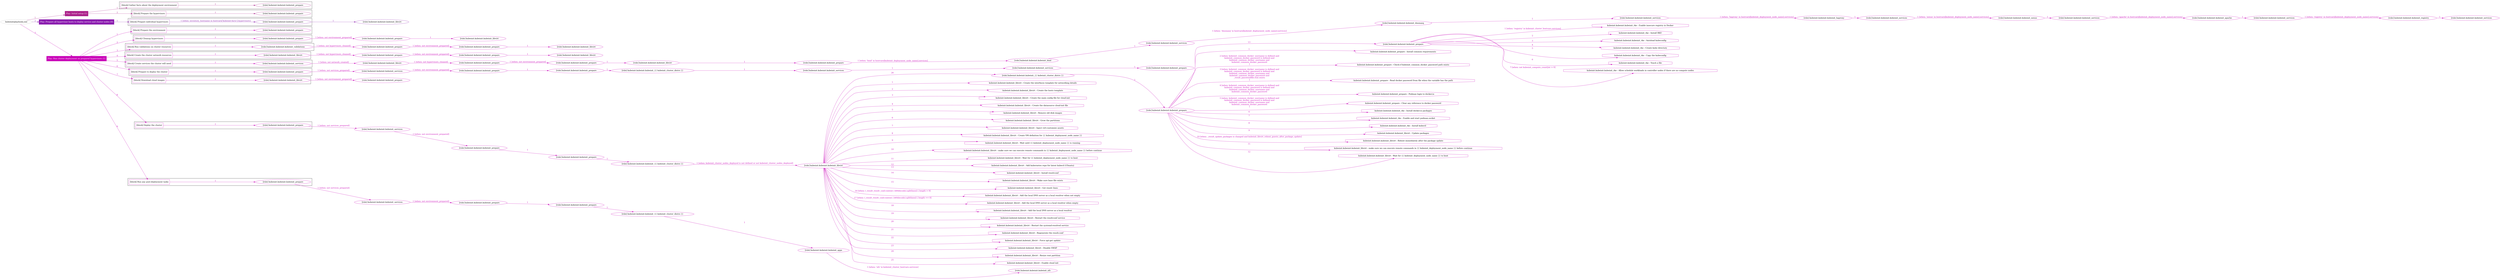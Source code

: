 digraph {
	graph [concentrate=true ordering=in rankdir=LR ratio=fill]
	edge [esep=5 sep=10]
	"kubeinit/playbook.yml" [id=root_node style=dotted]
	play_a156af84 [label="Play: Initial setup (1)" color="#ab218a" fontcolor="#ffffff" id=play_a156af84 shape=box style=filled tooltip=localhost]
	"kubeinit/playbook.yml" -> play_a156af84 [label="1 " color="#ab218a" fontcolor="#ab218a" id=edge_75f26996 labeltooltip="1 " tooltip="1 "]
	subgraph "kubeinit.kubeinit.kubeinit_prepare" {
		role_62b375e3 [label="[role] kubeinit.kubeinit.kubeinit_prepare" color="#ab218a" id=role_62b375e3 tooltip="kubeinit.kubeinit.kubeinit_prepare"]
	}
	subgraph "kubeinit.kubeinit.kubeinit_prepare" {
		role_0d4fbce5 [label="[role] kubeinit.kubeinit.kubeinit_prepare" color="#ab218a" id=role_0d4fbce5 tooltip="kubeinit.kubeinit.kubeinit_prepare"]
	}
	subgraph "Play: Initial setup (1)" {
		play_a156af84 -> block_fe30b29a [label=1 color="#ab218a" fontcolor="#ab218a" id=edge_04b24f84 labeltooltip=1 tooltip=1]
		subgraph cluster_block_fe30b29a {
			block_fe30b29a [label="[block] Gather facts about the deployment environment" color="#ab218a" id=block_fe30b29a labeltooltip="Gather facts about the deployment environment" shape=box tooltip="Gather facts about the deployment environment"]
			block_fe30b29a -> role_62b375e3 [label="1 " color="#ab218a" fontcolor="#ab218a" id=edge_cfc08f40 labeltooltip="1 " tooltip="1 "]
		}
		play_a156af84 -> block_55067ffd [label=2 color="#ab218a" fontcolor="#ab218a" id=edge_890e01b5 labeltooltip=2 tooltip=2]
		subgraph cluster_block_55067ffd {
			block_55067ffd [label="[block] Prepare the hypervisors" color="#ab218a" id=block_55067ffd labeltooltip="Prepare the hypervisors" shape=box tooltip="Prepare the hypervisors"]
			block_55067ffd -> role_0d4fbce5 [label="1 " color="#ab218a" fontcolor="#ab218a" id=edge_57250936 labeltooltip="1 " tooltip="1 "]
		}
	}
	play_b2f4dae3 [label="Play: Prepare all hypervisor hosts to deploy service and cluster nodes (0)" color="#8b1daf" fontcolor="#ffffff" id=play_b2f4dae3 shape=box style=filled tooltip="Play: Prepare all hypervisor hosts to deploy service and cluster nodes (0)"]
	"kubeinit/playbook.yml" -> play_b2f4dae3 [label="2 " color="#8b1daf" fontcolor="#8b1daf" id=edge_ca5af757 labeltooltip="2 " tooltip="2 "]
	subgraph "kubeinit.kubeinit.kubeinit_libvirt" {
		role_43ed232d [label="[role] kubeinit.kubeinit.kubeinit_libvirt" color="#8b1daf" id=role_43ed232d tooltip="kubeinit.kubeinit.kubeinit_libvirt"]
	}
	subgraph "kubeinit.kubeinit.kubeinit_prepare" {
		role_71fb93d5 [label="[role] kubeinit.kubeinit.kubeinit_prepare" color="#8b1daf" id=role_71fb93d5 tooltip="kubeinit.kubeinit.kubeinit_prepare"]
		role_71fb93d5 -> role_43ed232d [label="1 " color="#8b1daf" fontcolor="#8b1daf" id=edge_199cd378 labeltooltip="1 " tooltip="1 "]
	}
	subgraph "Play: Prepare all hypervisor hosts to deploy service and cluster nodes (0)" {
		play_b2f4dae3 -> block_0d539925 [label=1 color="#8b1daf" fontcolor="#8b1daf" id=edge_f8056b94 labeltooltip=1 tooltip=1]
		subgraph cluster_block_0d539925 {
			block_0d539925 [label="[block] Prepare individual hypervisors" color="#8b1daf" id=block_0d539925 labeltooltip="Prepare individual hypervisors" shape=box tooltip="Prepare individual hypervisors"]
			block_0d539925 -> role_71fb93d5 [label="1 [when: inventory_hostname in hostvars['kubeinit-facts'].hypervisors]" color="#8b1daf" fontcolor="#8b1daf" id=edge_eb2d2920 labeltooltip="1 [when: inventory_hostname in hostvars['kubeinit-facts'].hypervisors]" tooltip="1 [when: inventory_hostname in hostvars['kubeinit-facts'].hypervisors]"]
		}
	}
	play_38373fe4 [label="Play: Run cluster deployment on prepared hypervisors (1)" color="#c903b8" fontcolor="#ffffff" id=play_38373fe4 shape=box style=filled tooltip=localhost]
	"kubeinit/playbook.yml" -> play_38373fe4 [label="3 " color="#c903b8" fontcolor="#c903b8" id=edge_93b2efd1 labeltooltip="3 " tooltip="3 "]
	subgraph "kubeinit.kubeinit.kubeinit_prepare" {
		role_033ac0cf [label="[role] kubeinit.kubeinit.kubeinit_prepare" color="#c903b8" id=role_033ac0cf tooltip="kubeinit.kubeinit.kubeinit_prepare"]
	}
	subgraph "kubeinit.kubeinit.kubeinit_libvirt" {
		role_63750090 [label="[role] kubeinit.kubeinit.kubeinit_libvirt" color="#c903b8" id=role_63750090 tooltip="kubeinit.kubeinit.kubeinit_libvirt"]
	}
	subgraph "kubeinit.kubeinit.kubeinit_prepare" {
		role_24f3fa5f [label="[role] kubeinit.kubeinit.kubeinit_prepare" color="#c903b8" id=role_24f3fa5f tooltip="kubeinit.kubeinit.kubeinit_prepare"]
		role_24f3fa5f -> role_63750090 [label="1 " color="#c903b8" fontcolor="#c903b8" id=edge_cfbf4762 labeltooltip="1 " tooltip="1 "]
	}
	subgraph "kubeinit.kubeinit.kubeinit_prepare" {
		role_327c9f9d [label="[role] kubeinit.kubeinit.kubeinit_prepare" color="#c903b8" id=role_327c9f9d tooltip="kubeinit.kubeinit.kubeinit_prepare"]
		role_327c9f9d -> role_24f3fa5f [label="1 [when: not environment_prepared]" color="#c903b8" fontcolor="#c903b8" id=edge_e0f3e257 labeltooltip="1 [when: not environment_prepared]" tooltip="1 [when: not environment_prepared]"]
	}
	subgraph "kubeinit.kubeinit.kubeinit_libvirt" {
		role_ce6cdf00 [label="[role] kubeinit.kubeinit.kubeinit_libvirt" color="#c903b8" id=role_ce6cdf00 tooltip="kubeinit.kubeinit.kubeinit_libvirt"]
	}
	subgraph "kubeinit.kubeinit.kubeinit_prepare" {
		role_cd5dd62a [label="[role] kubeinit.kubeinit.kubeinit_prepare" color="#c903b8" id=role_cd5dd62a tooltip="kubeinit.kubeinit.kubeinit_prepare"]
		role_cd5dd62a -> role_ce6cdf00 [label="1 " color="#c903b8" fontcolor="#c903b8" id=edge_9899a55d labeltooltip="1 " tooltip="1 "]
	}
	subgraph "kubeinit.kubeinit.kubeinit_prepare" {
		role_612970e3 [label="[role] kubeinit.kubeinit.kubeinit_prepare" color="#c903b8" id=role_612970e3 tooltip="kubeinit.kubeinit.kubeinit_prepare"]
		role_612970e3 -> role_cd5dd62a [label="1 [when: not environment_prepared]" color="#c903b8" fontcolor="#c903b8" id=edge_9bb1783c labeltooltip="1 [when: not environment_prepared]" tooltip="1 [when: not environment_prepared]"]
	}
	subgraph "kubeinit.kubeinit.kubeinit_validations" {
		role_1e9219eb [label="[role] kubeinit.kubeinit.kubeinit_validations" color="#c903b8" id=role_1e9219eb tooltip="kubeinit.kubeinit.kubeinit_validations"]
		role_1e9219eb -> role_612970e3 [label="1 [when: not hypervisors_cleaned]" color="#c903b8" fontcolor="#c903b8" id=edge_bd327bdf labeltooltip="1 [when: not hypervisors_cleaned]" tooltip="1 [when: not hypervisors_cleaned]"]
	}
	subgraph "kubeinit.kubeinit.kubeinit_libvirt" {
		role_6da8096c [label="[role] kubeinit.kubeinit.kubeinit_libvirt" color="#c903b8" id=role_6da8096c tooltip="kubeinit.kubeinit.kubeinit_libvirt"]
	}
	subgraph "kubeinit.kubeinit.kubeinit_prepare" {
		role_c060b5ae [label="[role] kubeinit.kubeinit.kubeinit_prepare" color="#c903b8" id=role_c060b5ae tooltip="kubeinit.kubeinit.kubeinit_prepare"]
		role_c060b5ae -> role_6da8096c [label="1 " color="#c903b8" fontcolor="#c903b8" id=edge_921a7711 labeltooltip="1 " tooltip="1 "]
	}
	subgraph "kubeinit.kubeinit.kubeinit_prepare" {
		role_791891c9 [label="[role] kubeinit.kubeinit.kubeinit_prepare" color="#c903b8" id=role_791891c9 tooltip="kubeinit.kubeinit.kubeinit_prepare"]
		role_791891c9 -> role_c060b5ae [label="1 [when: not environment_prepared]" color="#c903b8" fontcolor="#c903b8" id=edge_6a0ce0dd labeltooltip="1 [when: not environment_prepared]" tooltip="1 [when: not environment_prepared]"]
	}
	subgraph "kubeinit.kubeinit.kubeinit_libvirt" {
		role_608d69b9 [label="[role] kubeinit.kubeinit.kubeinit_libvirt" color="#c903b8" id=role_608d69b9 tooltip="kubeinit.kubeinit.kubeinit_libvirt"]
		role_608d69b9 -> role_791891c9 [label="1 [when: not hypervisors_cleaned]" color="#c903b8" fontcolor="#c903b8" id=edge_25d5352d labeltooltip="1 [when: not hypervisors_cleaned]" tooltip="1 [when: not hypervisors_cleaned]"]
	}
	subgraph "kubeinit.kubeinit.kubeinit_services" {
		role_19950307 [label="[role] kubeinit.kubeinit.kubeinit_services" color="#c903b8" id=role_19950307 tooltip="kubeinit.kubeinit.kubeinit_services"]
	}
	subgraph "kubeinit.kubeinit.kubeinit_registry" {
		role_ef165091 [label="[role] kubeinit.kubeinit.kubeinit_registry" color="#c903b8" id=role_ef165091 tooltip="kubeinit.kubeinit.kubeinit_registry"]
		role_ef165091 -> role_19950307 [label="1 " color="#c903b8" fontcolor="#c903b8" id=edge_0bddd59d labeltooltip="1 " tooltip="1 "]
	}
	subgraph "kubeinit.kubeinit.kubeinit_services" {
		role_431045ec [label="[role] kubeinit.kubeinit.kubeinit_services" color="#c903b8" id=role_431045ec tooltip="kubeinit.kubeinit.kubeinit_services"]
		role_431045ec -> role_ef165091 [label="1 [when: 'registry' in hostvars[kubeinit_deployment_node_name].services]" color="#c903b8" fontcolor="#c903b8" id=edge_1417612d labeltooltip="1 [when: 'registry' in hostvars[kubeinit_deployment_node_name].services]" tooltip="1 [when: 'registry' in hostvars[kubeinit_deployment_node_name].services]"]
	}
	subgraph "kubeinit.kubeinit.kubeinit_apache" {
		role_d5f37c4b [label="[role] kubeinit.kubeinit.kubeinit_apache" color="#c903b8" id=role_d5f37c4b tooltip="kubeinit.kubeinit.kubeinit_apache"]
		role_d5f37c4b -> role_431045ec [label="1 " color="#c903b8" fontcolor="#c903b8" id=edge_aa369b3e labeltooltip="1 " tooltip="1 "]
	}
	subgraph "kubeinit.kubeinit.kubeinit_services" {
		role_e8d8eca3 [label="[role] kubeinit.kubeinit.kubeinit_services" color="#c903b8" id=role_e8d8eca3 tooltip="kubeinit.kubeinit.kubeinit_services"]
		role_e8d8eca3 -> role_d5f37c4b [label="1 [when: 'apache' in hostvars[kubeinit_deployment_node_name].services]" color="#c903b8" fontcolor="#c903b8" id=edge_3b607f74 labeltooltip="1 [when: 'apache' in hostvars[kubeinit_deployment_node_name].services]" tooltip="1 [when: 'apache' in hostvars[kubeinit_deployment_node_name].services]"]
	}
	subgraph "kubeinit.kubeinit.kubeinit_nexus" {
		role_2ec2842d [label="[role] kubeinit.kubeinit.kubeinit_nexus" color="#c903b8" id=role_2ec2842d tooltip="kubeinit.kubeinit.kubeinit_nexus"]
		role_2ec2842d -> role_e8d8eca3 [label="1 " color="#c903b8" fontcolor="#c903b8" id=edge_9071eb8d labeltooltip="1 " tooltip="1 "]
	}
	subgraph "kubeinit.kubeinit.kubeinit_services" {
		role_567de6aa [label="[role] kubeinit.kubeinit.kubeinit_services" color="#c903b8" id=role_567de6aa tooltip="kubeinit.kubeinit.kubeinit_services"]
		role_567de6aa -> role_2ec2842d [label="1 [when: 'nexus' in hostvars[kubeinit_deployment_node_name].services]" color="#c903b8" fontcolor="#c903b8" id=edge_dc04faa7 labeltooltip="1 [when: 'nexus' in hostvars[kubeinit_deployment_node_name].services]" tooltip="1 [when: 'nexus' in hostvars[kubeinit_deployment_node_name].services]"]
	}
	subgraph "kubeinit.kubeinit.kubeinit_haproxy" {
		role_8af0a6b0 [label="[role] kubeinit.kubeinit.kubeinit_haproxy" color="#c903b8" id=role_8af0a6b0 tooltip="kubeinit.kubeinit.kubeinit_haproxy"]
		role_8af0a6b0 -> role_567de6aa [label="1 " color="#c903b8" fontcolor="#c903b8" id=edge_1da2f82c labeltooltip="1 " tooltip="1 "]
	}
	subgraph "kubeinit.kubeinit.kubeinit_services" {
		role_908dbf4a [label="[role] kubeinit.kubeinit.kubeinit_services" color="#c903b8" id=role_908dbf4a tooltip="kubeinit.kubeinit.kubeinit_services"]
		role_908dbf4a -> role_8af0a6b0 [label="1 [when: 'haproxy' in hostvars[kubeinit_deployment_node_name].services]" color="#c903b8" fontcolor="#c903b8" id=edge_022450e3 labeltooltip="1 [when: 'haproxy' in hostvars[kubeinit_deployment_node_name].services]" tooltip="1 [when: 'haproxy' in hostvars[kubeinit_deployment_node_name].services]"]
	}
	subgraph "kubeinit.kubeinit.kubeinit_dnsmasq" {
		role_4f4bb9ec [label="[role] kubeinit.kubeinit.kubeinit_dnsmasq" color="#c903b8" id=role_4f4bb9ec tooltip="kubeinit.kubeinit.kubeinit_dnsmasq"]
		role_4f4bb9ec -> role_908dbf4a [label="1 " color="#c903b8" fontcolor="#c903b8" id=edge_4dc27689 labeltooltip="1 " tooltip="1 "]
	}
	subgraph "kubeinit.kubeinit.kubeinit_services" {
		role_8ce0a6ef [label="[role] kubeinit.kubeinit.kubeinit_services" color="#c903b8" id=role_8ce0a6ef tooltip="kubeinit.kubeinit.kubeinit_services"]
		role_8ce0a6ef -> role_4f4bb9ec [label="1 [when: 'dnsmasq' in hostvars[kubeinit_deployment_node_name].services]" color="#c903b8" fontcolor="#c903b8" id=edge_88e19027 labeltooltip="1 [when: 'dnsmasq' in hostvars[kubeinit_deployment_node_name].services]" tooltip="1 [when: 'dnsmasq' in hostvars[kubeinit_deployment_node_name].services]"]
	}
	subgraph "kubeinit.kubeinit.kubeinit_bind" {
		role_4550c42f [label="[role] kubeinit.kubeinit.kubeinit_bind" color="#c903b8" id=role_4550c42f tooltip="kubeinit.kubeinit.kubeinit_bind"]
		role_4550c42f -> role_8ce0a6ef [label="1 " color="#c903b8" fontcolor="#c903b8" id=edge_90e3a629 labeltooltip="1 " tooltip="1 "]
	}
	subgraph "kubeinit.kubeinit.kubeinit_prepare" {
		role_7e7b37c9 [label="[role] kubeinit.kubeinit.kubeinit_prepare" color="#c903b8" id=role_7e7b37c9 tooltip="kubeinit.kubeinit.kubeinit_prepare"]
		role_7e7b37c9 -> role_4550c42f [label="1 [when: 'bind' in hostvars[kubeinit_deployment_node_name].services]" color="#c903b8" fontcolor="#c903b8" id=edge_c707324f labeltooltip="1 [when: 'bind' in hostvars[kubeinit_deployment_node_name].services]" tooltip="1 [when: 'bind' in hostvars[kubeinit_deployment_node_name].services]"]
	}
	subgraph "kubeinit.kubeinit.kubeinit_libvirt" {
		role_619b8ff6 [label="[role] kubeinit.kubeinit.kubeinit_libvirt" color="#c903b8" id=role_619b8ff6 tooltip="kubeinit.kubeinit.kubeinit_libvirt"]
		role_619b8ff6 -> role_7e7b37c9 [label="1 " color="#c903b8" fontcolor="#c903b8" id=edge_8bc4fb17 labeltooltip="1 " tooltip="1 "]
	}
	subgraph "kubeinit.kubeinit.kubeinit_prepare" {
		role_16a507f5 [label="[role] kubeinit.kubeinit.kubeinit_prepare" color="#c903b8" id=role_16a507f5 tooltip="kubeinit.kubeinit.kubeinit_prepare"]
		role_16a507f5 -> role_619b8ff6 [label="1 " color="#c903b8" fontcolor="#c903b8" id=edge_11b665c1 labeltooltip="1 " tooltip="1 "]
	}
	subgraph "kubeinit.kubeinit.kubeinit_prepare" {
		role_03079139 [label="[role] kubeinit.kubeinit.kubeinit_prepare" color="#c903b8" id=role_03079139 tooltip="kubeinit.kubeinit.kubeinit_prepare"]
		role_03079139 -> role_16a507f5 [label="1 [when: not environment_prepared]" color="#c903b8" fontcolor="#c903b8" id=edge_1fc52002 labeltooltip="1 [when: not environment_prepared]" tooltip="1 [when: not environment_prepared]"]
	}
	subgraph "kubeinit.kubeinit.kubeinit_libvirt" {
		role_971aa9ce [label="[role] kubeinit.kubeinit.kubeinit_libvirt" color="#c903b8" id=role_971aa9ce tooltip="kubeinit.kubeinit.kubeinit_libvirt"]
		role_971aa9ce -> role_03079139 [label="1 [when: not hypervisors_cleaned]" color="#c903b8" fontcolor="#c903b8" id=edge_3910882e labeltooltip="1 [when: not hypervisors_cleaned]" tooltip="1 [when: not hypervisors_cleaned]"]
	}
	subgraph "kubeinit.kubeinit.kubeinit_services" {
		role_81878744 [label="[role] kubeinit.kubeinit.kubeinit_services" color="#c903b8" id=role_81878744 tooltip="kubeinit.kubeinit.kubeinit_services"]
		role_81878744 -> role_971aa9ce [label="1 [when: not network_created]" color="#c903b8" fontcolor="#c903b8" id=edge_0d85e45d labeltooltip="1 [when: not network_created]" tooltip="1 [when: not network_created]"]
	}
	subgraph "kubeinit.kubeinit.kubeinit_prepare" {
		role_12a27279 [label="[role] kubeinit.kubeinit.kubeinit_prepare" color="#c903b8" id=role_12a27279 tooltip="kubeinit.kubeinit.kubeinit_prepare"]
	}
	subgraph "kubeinit.kubeinit.kubeinit_services" {
		role_7c989038 [label="[role] kubeinit.kubeinit.kubeinit_services" color="#c903b8" id=role_7c989038 tooltip="kubeinit.kubeinit.kubeinit_services"]
		role_7c989038 -> role_12a27279 [label="1 " color="#c903b8" fontcolor="#c903b8" id=edge_714cc540 labeltooltip="1 " tooltip="1 "]
	}
	subgraph "kubeinit.kubeinit.kubeinit_services" {
		role_6ce54415 [label="[role] kubeinit.kubeinit.kubeinit_services" color="#c903b8" id=role_6ce54415 tooltip="kubeinit.kubeinit.kubeinit_services"]
		role_6ce54415 -> role_7c989038 [label="1 " color="#c903b8" fontcolor="#c903b8" id=edge_121fa4e2 labeltooltip="1 " tooltip="1 "]
	}
	subgraph "kubeinit.kubeinit.kubeinit_{{ kubeinit_cluster_distro }}" {
		role_af82c075 [label="[role] kubeinit.kubeinit.kubeinit_{{ kubeinit_cluster_distro }}" color="#c903b8" id=role_af82c075 tooltip="kubeinit.kubeinit.kubeinit_{{ kubeinit_cluster_distro }}"]
		role_af82c075 -> role_6ce54415 [label="1 " color="#c903b8" fontcolor="#c903b8" id=edge_1f6df4c4 labeltooltip="1 " tooltip="1 "]
	}
	subgraph "kubeinit.kubeinit.kubeinit_prepare" {
		role_a34fff3a [label="[role] kubeinit.kubeinit.kubeinit_prepare" color="#c903b8" id=role_a34fff3a tooltip="kubeinit.kubeinit.kubeinit_prepare"]
		role_a34fff3a -> role_af82c075 [label="1 " color="#c903b8" fontcolor="#c903b8" id=edge_dbc0ca6f labeltooltip="1 " tooltip="1 "]
	}
	subgraph "kubeinit.kubeinit.kubeinit_prepare" {
		role_e2551df4 [label="[role] kubeinit.kubeinit.kubeinit_prepare" color="#c903b8" id=role_e2551df4 tooltip="kubeinit.kubeinit.kubeinit_prepare"]
		role_e2551df4 -> role_a34fff3a [label="1 " color="#c903b8" fontcolor="#c903b8" id=edge_87b00a97 labeltooltip="1 " tooltip="1 "]
	}
	subgraph "kubeinit.kubeinit.kubeinit_services" {
		role_62f26ff5 [label="[role] kubeinit.kubeinit.kubeinit_services" color="#c903b8" id=role_62f26ff5 tooltip="kubeinit.kubeinit.kubeinit_services"]
		role_62f26ff5 -> role_e2551df4 [label="1 [when: not environment_prepared]" color="#c903b8" fontcolor="#c903b8" id=edge_3602291b labeltooltip="1 [when: not environment_prepared]" tooltip="1 [when: not environment_prepared]"]
	}
	subgraph "kubeinit.kubeinit.kubeinit_prepare" {
		role_923e3594 [label="[role] kubeinit.kubeinit.kubeinit_prepare" color="#c903b8" id=role_923e3594 tooltip="kubeinit.kubeinit.kubeinit_prepare"]
		role_923e3594 -> role_62f26ff5 [label="1 [when: not services_prepared]" color="#c903b8" fontcolor="#c903b8" id=edge_9cf8da3f labeltooltip="1 [when: not services_prepared]" tooltip="1 [when: not services_prepared]"]
	}
	subgraph "kubeinit.kubeinit.kubeinit_prepare" {
		role_2884b749 [label="[role] kubeinit.kubeinit.kubeinit_prepare" color="#c903b8" id=role_2884b749 tooltip="kubeinit.kubeinit.kubeinit_prepare"]
	}
	subgraph "kubeinit.kubeinit.kubeinit_libvirt" {
		role_0b7015a7 [label="[role] kubeinit.kubeinit.kubeinit_libvirt" color="#c903b8" id=role_0b7015a7 tooltip="kubeinit.kubeinit.kubeinit_libvirt"]
		role_0b7015a7 -> role_2884b749 [label="1 [when: not environment_prepared]" color="#c903b8" fontcolor="#c903b8" id=edge_572088d3 labeltooltip="1 [when: not environment_prepared]" tooltip="1 [when: not environment_prepared]"]
	}
	subgraph "kubeinit.kubeinit.kubeinit_prepare" {
		role_d7b4cff1 [label="[role] kubeinit.kubeinit.kubeinit_prepare" color="#c903b8" id=role_d7b4cff1 tooltip="kubeinit.kubeinit.kubeinit_prepare"]
		task_5984c117 [label="kubeinit.kubeinit.kubeinit_rke : Enable insecure registry in Docker" color="#c903b8" id=task_5984c117 shape=octagon tooltip="kubeinit.kubeinit.kubeinit_rke : Enable insecure registry in Docker"]
		role_d7b4cff1 -> task_5984c117 [label="1 [when: 'registry' in kubeinit_cluster_hostvars.services]" color="#c903b8" fontcolor="#c903b8" id=edge_d35f830b labeltooltip="1 [when: 'registry' in kubeinit_cluster_hostvars.services]" tooltip="1 [when: 'registry' in kubeinit_cluster_hostvars.services]"]
		task_b9d34b70 [label="kubeinit.kubeinit.kubeinit_rke : Install RKE" color="#c903b8" id=task_b9d34b70 shape=octagon tooltip="kubeinit.kubeinit.kubeinit_rke : Install RKE"]
		role_d7b4cff1 -> task_b9d34b70 [label="2 " color="#c903b8" fontcolor="#c903b8" id=edge_a65d87c4 labeltooltip="2 " tooltip="2 "]
		task_ce013973 [label="kubeinit.kubeinit.kubeinit_rke : Autoload kubeconfig" color="#c903b8" id=task_ce013973 shape=octagon tooltip="kubeinit.kubeinit.kubeinit_rke : Autoload kubeconfig"]
		role_d7b4cff1 -> task_ce013973 [label="3 " color="#c903b8" fontcolor="#c903b8" id=edge_c7947f5f labeltooltip="3 " tooltip="3 "]
		task_c5d30e16 [label="kubeinit.kubeinit.kubeinit_rke : Create kube directory" color="#c903b8" id=task_c5d30e16 shape=octagon tooltip="kubeinit.kubeinit.kubeinit_rke : Create kube directory"]
		role_d7b4cff1 -> task_c5d30e16 [label="4 " color="#c903b8" fontcolor="#c903b8" id=edge_23816e32 labeltooltip="4 " tooltip="4 "]
		task_5f98a0ff [label="kubeinit.kubeinit.kubeinit_rke : Copy the kubeconfig" color="#c903b8" id=task_5f98a0ff shape=octagon tooltip="kubeinit.kubeinit.kubeinit_rke : Copy the kubeconfig"]
		role_d7b4cff1 -> task_5f98a0ff [label="5 " color="#c903b8" fontcolor="#c903b8" id=edge_5764396a labeltooltip="5 " tooltip="5 "]
		task_73b27141 [label="kubeinit.kubeinit.kubeinit_rke : Touch a file" color="#c903b8" id=task_73b27141 shape=octagon tooltip="kubeinit.kubeinit.kubeinit_rke : Touch a file"]
		role_d7b4cff1 -> task_73b27141 [label="6 " color="#c903b8" fontcolor="#c903b8" id=edge_733f5aa8 labeltooltip="6 " tooltip="6 "]
		task_9accd92b [label="kubeinit.kubeinit.kubeinit_rke : Allow schedule workloads in controller nodes if there are no compute nodes" color="#c903b8" id=task_9accd92b shape=octagon tooltip="kubeinit.kubeinit.kubeinit_rke : Allow schedule workloads in controller nodes if there are no compute nodes"]
		role_d7b4cff1 -> task_9accd92b [label="7 [when: not kubeinit_compute_count|int > 0]" color="#c903b8" fontcolor="#c903b8" id=edge_efd4feaf labeltooltip="7 [when: not kubeinit_compute_count|int > 0]" tooltip="7 [when: not kubeinit_compute_count|int > 0]"]
	}
	subgraph "kubeinit.kubeinit.kubeinit_prepare" {
		role_2c0344e6 [label="[role] kubeinit.kubeinit.kubeinit_prepare" color="#c903b8" id=role_2c0344e6 tooltip="kubeinit.kubeinit.kubeinit_prepare"]
		task_f8a85df8 [label="kubeinit.kubeinit.kubeinit_prepare : Install common requirements" color="#c903b8" id=task_f8a85df8 shape=octagon tooltip="kubeinit.kubeinit.kubeinit_prepare : Install common requirements"]
		role_2c0344e6 -> task_f8a85df8 [label="1 " color="#c903b8" fontcolor="#c903b8" id=edge_2ba27845 labeltooltip="1 " tooltip="1 "]
		task_0db66335 [label="kubeinit.kubeinit.kubeinit_prepare : Check if kubeinit_common_docker_password path exists" color="#c903b8" id=task_0db66335 shape=octagon tooltip="kubeinit.kubeinit.kubeinit_prepare : Check if kubeinit_common_docker_password path exists"]
		role_2c0344e6 -> task_0db66335 [label="2 [when: kubeinit_common_docker_username is defined and
kubeinit_common_docker_password is defined and
kubeinit_common_docker_username and
kubeinit_common_docker_password
]" color="#c903b8" fontcolor="#c903b8" id=edge_1f47b6ac labeltooltip="2 [when: kubeinit_common_docker_username is defined and
kubeinit_common_docker_password is defined and
kubeinit_common_docker_username and
kubeinit_common_docker_password
]" tooltip="2 [when: kubeinit_common_docker_username is defined and
kubeinit_common_docker_password is defined and
kubeinit_common_docker_username and
kubeinit_common_docker_password
]"]
		task_305bbb14 [label="kubeinit.kubeinit.kubeinit_prepare : Read docker password from file when the variable has the path" color="#c903b8" id=task_305bbb14 shape=octagon tooltip="kubeinit.kubeinit.kubeinit_prepare : Read docker password from file when the variable has the path"]
		role_2c0344e6 -> task_305bbb14 [label="3 [when: kubeinit_common_docker_username is defined and
kubeinit_common_docker_password is defined and
kubeinit_common_docker_username and
kubeinit_common_docker_password and
_result_passwordfile.stat.exists
]" color="#c903b8" fontcolor="#c903b8" id=edge_7e0a8ee1 labeltooltip="3 [when: kubeinit_common_docker_username is defined and
kubeinit_common_docker_password is defined and
kubeinit_common_docker_username and
kubeinit_common_docker_password and
_result_passwordfile.stat.exists
]" tooltip="3 [when: kubeinit_common_docker_username is defined and
kubeinit_common_docker_password is defined and
kubeinit_common_docker_username and
kubeinit_common_docker_password and
_result_passwordfile.stat.exists
]"]
		task_58f166ab [label="kubeinit.kubeinit.kubeinit_prepare : Podman login to docker.io" color="#c903b8" id=task_58f166ab shape=octagon tooltip="kubeinit.kubeinit.kubeinit_prepare : Podman login to docker.io"]
		role_2c0344e6 -> task_58f166ab [label="4 [when: kubeinit_common_docker_username is defined and
kubeinit_common_docker_password is defined and
kubeinit_common_docker_username and
kubeinit_common_docker_password
]" color="#c903b8" fontcolor="#c903b8" id=edge_dea5fd50 labeltooltip="4 [when: kubeinit_common_docker_username is defined and
kubeinit_common_docker_password is defined and
kubeinit_common_docker_username and
kubeinit_common_docker_password
]" tooltip="4 [when: kubeinit_common_docker_username is defined and
kubeinit_common_docker_password is defined and
kubeinit_common_docker_username and
kubeinit_common_docker_password
]"]
		task_f716dfb3 [label="kubeinit.kubeinit.kubeinit_prepare : Clear any reference to docker password" color="#c903b8" id=task_f716dfb3 shape=octagon tooltip="kubeinit.kubeinit.kubeinit_prepare : Clear any reference to docker password"]
		role_2c0344e6 -> task_f716dfb3 [label="5 [when: kubeinit_common_docker_username is defined and
kubeinit_common_docker_password is defined and
kubeinit_common_docker_username and
kubeinit_common_docker_password
]" color="#c903b8" fontcolor="#c903b8" id=edge_7b26d745 labeltooltip="5 [when: kubeinit_common_docker_username is defined and
kubeinit_common_docker_password is defined and
kubeinit_common_docker_username and
kubeinit_common_docker_password
]" tooltip="5 [when: kubeinit_common_docker_username is defined and
kubeinit_common_docker_password is defined and
kubeinit_common_docker_username and
kubeinit_common_docker_password
]"]
		task_1d4b9d3b [label="kubeinit.kubeinit.kubeinit_rke : Install docker.io packages" color="#c903b8" id=task_1d4b9d3b shape=octagon tooltip="kubeinit.kubeinit.kubeinit_rke : Install docker.io packages"]
		role_2c0344e6 -> task_1d4b9d3b [label="6 " color="#c903b8" fontcolor="#c903b8" id=edge_ae72a258 labeltooltip="6 " tooltip="6 "]
		task_99443ac3 [label="kubeinit.kubeinit.kubeinit_rke : Enable and start podman.socket" color="#c903b8" id=task_99443ac3 shape=octagon tooltip="kubeinit.kubeinit.kubeinit_rke : Enable and start podman.socket"]
		role_2c0344e6 -> task_99443ac3 [label="7 " color="#c903b8" fontcolor="#c903b8" id=edge_d79a92b0 labeltooltip="7 " tooltip="7 "]
		task_be6f5dda [label="kubeinit.kubeinit.kubeinit_rke : Install kubectl" color="#c903b8" id=task_be6f5dda shape=octagon tooltip="kubeinit.kubeinit.kubeinit_rke : Install kubectl"]
		role_2c0344e6 -> task_be6f5dda [label="8 " color="#c903b8" fontcolor="#c903b8" id=edge_7b62921f labeltooltip="8 " tooltip="8 "]
		task_0a710736 [label="kubeinit.kubeinit.kubeinit_libvirt : Update packages" color="#c903b8" id=task_0a710736 shape=octagon tooltip="kubeinit.kubeinit.kubeinit_libvirt : Update packages"]
		role_2c0344e6 -> task_0a710736 [label="9 " color="#c903b8" fontcolor="#c903b8" id=edge_425a3f5f labeltooltip="9 " tooltip="9 "]
		task_471d48be [label="kubeinit.kubeinit.kubeinit_libvirt : Reboot immediately after the package update" color="#c903b8" id=task_471d48be shape=octagon tooltip="kubeinit.kubeinit.kubeinit_libvirt : Reboot immediately after the package update"]
		role_2c0344e6 -> task_471d48be [label="10 [when: _result_update_packages is changed and kubeinit_libvirt_reboot_guests_after_package_update]" color="#c903b8" fontcolor="#c903b8" id=edge_91405ae6 labeltooltip="10 [when: _result_update_packages is changed and kubeinit_libvirt_reboot_guests_after_package_update]" tooltip="10 [when: _result_update_packages is changed and kubeinit_libvirt_reboot_guests_after_package_update]"]
		task_17d47288 [label="kubeinit.kubeinit.kubeinit_libvirt : make sure we can execute remote commands in {{ kubeinit_deployment_node_name }} before continue" color="#c903b8" id=task_17d47288 shape=octagon tooltip="kubeinit.kubeinit.kubeinit_libvirt : make sure we can execute remote commands in {{ kubeinit_deployment_node_name }} before continue"]
		role_2c0344e6 -> task_17d47288 [label="11 " color="#c903b8" fontcolor="#c903b8" id=edge_1b30e821 labeltooltip="11 " tooltip="11 "]
		task_1a1497e1 [label="kubeinit.kubeinit.kubeinit_libvirt : Wait for {{ kubeinit_deployment_node_name }} to boot" color="#c903b8" id=task_1a1497e1 shape=octagon tooltip="kubeinit.kubeinit.kubeinit_libvirt : Wait for {{ kubeinit_deployment_node_name }} to boot"]
		role_2c0344e6 -> task_1a1497e1 [label="12 " color="#c903b8" fontcolor="#c903b8" id=edge_7fdc06eb labeltooltip="12 " tooltip="12 "]
		role_2c0344e6 -> role_d7b4cff1 [label="13 " color="#c903b8" fontcolor="#c903b8" id=edge_fbf34ba2 labeltooltip="13 " tooltip="13 "]
	}
	subgraph "kubeinit.kubeinit.kubeinit_{{ kubeinit_cluster_distro }}" {
		role_eea689a9 [label="[role] kubeinit.kubeinit.kubeinit_{{ kubeinit_cluster_distro }}" color="#c903b8" id=role_eea689a9 tooltip="kubeinit.kubeinit.kubeinit_{{ kubeinit_cluster_distro }}"]
		role_eea689a9 -> role_2c0344e6 [label="1 " color="#c903b8" fontcolor="#c903b8" id=edge_fb469501 labeltooltip="1 " tooltip="1 "]
	}
	subgraph "kubeinit.kubeinit.kubeinit_libvirt" {
		role_922a7e37 [label="[role] kubeinit.kubeinit.kubeinit_libvirt" color="#c903b8" id=role_922a7e37 tooltip="kubeinit.kubeinit.kubeinit_libvirt"]
		task_6c845131 [label="kubeinit.kubeinit.kubeinit_libvirt : Create the interfaces template for networking details" color="#c903b8" id=task_6c845131 shape=octagon tooltip="kubeinit.kubeinit.kubeinit_libvirt : Create the interfaces template for networking details"]
		role_922a7e37 -> task_6c845131 [label="1 " color="#c903b8" fontcolor="#c903b8" id=edge_da3b903b labeltooltip="1 " tooltip="1 "]
		task_295aa7d2 [label="kubeinit.kubeinit.kubeinit_libvirt : Create the hosts template" color="#c903b8" id=task_295aa7d2 shape=octagon tooltip="kubeinit.kubeinit.kubeinit_libvirt : Create the hosts template"]
		role_922a7e37 -> task_295aa7d2 [label="2 " color="#c903b8" fontcolor="#c903b8" id=edge_5115975f labeltooltip="2 " tooltip="2 "]
		task_17639053 [label="kubeinit.kubeinit.kubeinit_libvirt : Create the main config file for cloud-init" color="#c903b8" id=task_17639053 shape=octagon tooltip="kubeinit.kubeinit.kubeinit_libvirt : Create the main config file for cloud-init"]
		role_922a7e37 -> task_17639053 [label="3 " color="#c903b8" fontcolor="#c903b8" id=edge_569cb1b9 labeltooltip="3 " tooltip="3 "]
		task_e7c68362 [label="kubeinit.kubeinit.kubeinit_libvirt : Create the datasource cloud-init file" color="#c903b8" id=task_e7c68362 shape=octagon tooltip="kubeinit.kubeinit.kubeinit_libvirt : Create the datasource cloud-init file"]
		role_922a7e37 -> task_e7c68362 [label="4 " color="#c903b8" fontcolor="#c903b8" id=edge_05186028 labeltooltip="4 " tooltip="4 "]
		task_4d1053bd [label="kubeinit.kubeinit.kubeinit_libvirt : Remove old disk images" color="#c903b8" id=task_4d1053bd shape=octagon tooltip="kubeinit.kubeinit.kubeinit_libvirt : Remove old disk images"]
		role_922a7e37 -> task_4d1053bd [label="5 " color="#c903b8" fontcolor="#c903b8" id=edge_8fdb5071 labeltooltip="5 " tooltip="5 "]
		task_758c0241 [label="kubeinit.kubeinit.kubeinit_libvirt : Grow the partitions" color="#c903b8" id=task_758c0241 shape=octagon tooltip="kubeinit.kubeinit.kubeinit_libvirt : Grow the partitions"]
		role_922a7e37 -> task_758c0241 [label="6 " color="#c903b8" fontcolor="#c903b8" id=edge_68ff33a3 labeltooltip="6 " tooltip="6 "]
		task_26bf5706 [label="kubeinit.kubeinit.kubeinit_libvirt : Inject virt-customize assets" color="#c903b8" id=task_26bf5706 shape=octagon tooltip="kubeinit.kubeinit.kubeinit_libvirt : Inject virt-customize assets"]
		role_922a7e37 -> task_26bf5706 [label="7 " color="#c903b8" fontcolor="#c903b8" id=edge_07198374 labeltooltip="7 " tooltip="7 "]
		task_2b0be019 [label="kubeinit.kubeinit.kubeinit_libvirt : Create VM definition for {{ kubeinit_deployment_node_name }}" color="#c903b8" id=task_2b0be019 shape=octagon tooltip="kubeinit.kubeinit.kubeinit_libvirt : Create VM definition for {{ kubeinit_deployment_node_name }}"]
		role_922a7e37 -> task_2b0be019 [label="8 " color="#c903b8" fontcolor="#c903b8" id=edge_05dbc938 labeltooltip="8 " tooltip="8 "]
		task_280d884e [label="kubeinit.kubeinit.kubeinit_libvirt : Wait until {{ kubeinit_deployment_node_name }} is running" color="#c903b8" id=task_280d884e shape=octagon tooltip="kubeinit.kubeinit.kubeinit_libvirt : Wait until {{ kubeinit_deployment_node_name }} is running"]
		role_922a7e37 -> task_280d884e [label="9 " color="#c903b8" fontcolor="#c903b8" id=edge_c1f9ac41 labeltooltip="9 " tooltip="9 "]
		task_399af0f7 [label="kubeinit.kubeinit.kubeinit_libvirt : make sure we can execute remote commands in {{ kubeinit_deployment_node_name }} before continue" color="#c903b8" id=task_399af0f7 shape=octagon tooltip="kubeinit.kubeinit.kubeinit_libvirt : make sure we can execute remote commands in {{ kubeinit_deployment_node_name }} before continue"]
		role_922a7e37 -> task_399af0f7 [label="10 " color="#c903b8" fontcolor="#c903b8" id=edge_bb7a2e7a labeltooltip="10 " tooltip="10 "]
		task_8041bbac [label="kubeinit.kubeinit.kubeinit_libvirt : Wait for {{ kubeinit_deployment_node_name }} to boot" color="#c903b8" id=task_8041bbac shape=octagon tooltip="kubeinit.kubeinit.kubeinit_libvirt : Wait for {{ kubeinit_deployment_node_name }} to boot"]
		role_922a7e37 -> task_8041bbac [label="11 " color="#c903b8" fontcolor="#c903b8" id=edge_9f6a6ab4 labeltooltip="11 " tooltip="11 "]
		task_4079a1fc [label="kubeinit.kubeinit.kubeinit_libvirt : Add kubernetes repo for latest kubectl (Ubuntu)" color="#c903b8" id=task_4079a1fc shape=octagon tooltip="kubeinit.kubeinit.kubeinit_libvirt : Add kubernetes repo for latest kubectl (Ubuntu)"]
		role_922a7e37 -> task_4079a1fc [label="12 " color="#c903b8" fontcolor="#c903b8" id=edge_093c2c2c labeltooltip="12 " tooltip="12 "]
		task_a0a74910 [label="kubeinit.kubeinit.kubeinit_libvirt : Install resolvconf" color="#c903b8" id=task_a0a74910 shape=octagon tooltip="kubeinit.kubeinit.kubeinit_libvirt : Install resolvconf"]
		role_922a7e37 -> task_a0a74910 [label="13 " color="#c903b8" fontcolor="#c903b8" id=edge_479fa6fa labeltooltip="13 " tooltip="13 "]
		task_f88825cd [label="kubeinit.kubeinit.kubeinit_libvirt : Make sure base file exists" color="#c903b8" id=task_f88825cd shape=octagon tooltip="kubeinit.kubeinit.kubeinit_libvirt : Make sure base file exists"]
		role_922a7e37 -> task_f88825cd [label="14 " color="#c903b8" fontcolor="#c903b8" id=edge_25fee1f4 labeltooltip="14 " tooltip="14 "]
		task_c4673877 [label="kubeinit.kubeinit.kubeinit_libvirt : Get resolv lines" color="#c903b8" id=task_c4673877 shape=octagon tooltip="kubeinit.kubeinit.kubeinit_libvirt : Get resolv lines"]
		role_922a7e37 -> task_c4673877 [label="15 " color="#c903b8" fontcolor="#c903b8" id=edge_00c9eda9 labeltooltip="15 " tooltip="15 "]
		task_98eb3e09 [label="kubeinit.kubeinit.kubeinit_libvirt : Add the local DNS server as a local resolver when not empty" color="#c903b8" id=task_98eb3e09 shape=octagon tooltip="kubeinit.kubeinit.kubeinit_libvirt : Add the local DNS server as a local resolver when not empty"]
		role_922a7e37 -> task_98eb3e09 [label="16 [when: (_result_resolv_conf.content | b64decode).splitlines() | length > 0]" color="#c903b8" fontcolor="#c903b8" id=edge_ecd72264 labeltooltip="16 [when: (_result_resolv_conf.content | b64decode).splitlines() | length > 0]" tooltip="16 [when: (_result_resolv_conf.content | b64decode).splitlines() | length > 0]"]
		task_3996b0bf [label="kubeinit.kubeinit.kubeinit_libvirt : Add the local DNS server as a local resolver when empty" color="#c903b8" id=task_3996b0bf shape=octagon tooltip="kubeinit.kubeinit.kubeinit_libvirt : Add the local DNS server as a local resolver when empty"]
		role_922a7e37 -> task_3996b0bf [label="17 [when: (_result_resolv_conf.content | b64decode).splitlines() | length == 0]" color="#c903b8" fontcolor="#c903b8" id=edge_a928f5ab labeltooltip="17 [when: (_result_resolv_conf.content | b64decode).splitlines() | length == 0]" tooltip="17 [when: (_result_resolv_conf.content | b64decode).splitlines() | length == 0]"]
		task_0fab6155 [label="kubeinit.kubeinit.kubeinit_libvirt : Add the local DNS server as a local resolver" color="#c903b8" id=task_0fab6155 shape=octagon tooltip="kubeinit.kubeinit.kubeinit_libvirt : Add the local DNS server as a local resolver"]
		role_922a7e37 -> task_0fab6155 [label="18 " color="#c903b8" fontcolor="#c903b8" id=edge_f56f7f69 labeltooltip="18 " tooltip="18 "]
		task_3f87ca75 [label="kubeinit.kubeinit.kubeinit_libvirt : Restart the resolvconf service" color="#c903b8" id=task_3f87ca75 shape=octagon tooltip="kubeinit.kubeinit.kubeinit_libvirt : Restart the resolvconf service"]
		role_922a7e37 -> task_3f87ca75 [label="19 " color="#c903b8" fontcolor="#c903b8" id=edge_e1f1aa8c labeltooltip="19 " tooltip="19 "]
		task_2c47ee39 [label="kubeinit.kubeinit.kubeinit_libvirt : Restart the systemd-resolved service" color="#c903b8" id=task_2c47ee39 shape=octagon tooltip="kubeinit.kubeinit.kubeinit_libvirt : Restart the systemd-resolved service"]
		role_922a7e37 -> task_2c47ee39 [label="20 " color="#c903b8" fontcolor="#c903b8" id=edge_d7cc5efc labeltooltip="20 " tooltip="20 "]
		task_88877282 [label="kubeinit.kubeinit.kubeinit_libvirt : Regenerate the resolv.conf" color="#c903b8" id=task_88877282 shape=octagon tooltip="kubeinit.kubeinit.kubeinit_libvirt : Regenerate the resolv.conf"]
		role_922a7e37 -> task_88877282 [label="21 " color="#c903b8" fontcolor="#c903b8" id=edge_16e66202 labeltooltip="21 " tooltip="21 "]
		task_ecad8dbf [label="kubeinit.kubeinit.kubeinit_libvirt : Force apt-get update" color="#c903b8" id=task_ecad8dbf shape=octagon tooltip="kubeinit.kubeinit.kubeinit_libvirt : Force apt-get update"]
		role_922a7e37 -> task_ecad8dbf [label="22 " color="#c903b8" fontcolor="#c903b8" id=edge_364782f5 labeltooltip="22 " tooltip="22 "]
		task_b4297e78 [label="kubeinit.kubeinit.kubeinit_libvirt : Disable SWAP" color="#c903b8" id=task_b4297e78 shape=octagon tooltip="kubeinit.kubeinit.kubeinit_libvirt : Disable SWAP"]
		role_922a7e37 -> task_b4297e78 [label="23 " color="#c903b8" fontcolor="#c903b8" id=edge_b0ff7f4f labeltooltip="23 " tooltip="23 "]
		task_d9b4c5ee [label="kubeinit.kubeinit.kubeinit_libvirt : Resize root partition" color="#c903b8" id=task_d9b4c5ee shape=octagon tooltip="kubeinit.kubeinit.kubeinit_libvirt : Resize root partition"]
		role_922a7e37 -> task_d9b4c5ee [label="24 " color="#c903b8" fontcolor="#c903b8" id=edge_f39a73f6 labeltooltip="24 " tooltip="24 "]
		task_3ee14b67 [label="kubeinit.kubeinit.kubeinit_libvirt : Enable cloud init" color="#c903b8" id=task_3ee14b67 shape=octagon tooltip="kubeinit.kubeinit.kubeinit_libvirt : Enable cloud init"]
		role_922a7e37 -> task_3ee14b67 [label="25 " color="#c903b8" fontcolor="#c903b8" id=edge_11fea2cf labeltooltip="25 " tooltip="25 "]
		role_922a7e37 -> role_eea689a9 [label="26 " color="#c903b8" fontcolor="#c903b8" id=edge_e329c09b labeltooltip="26 " tooltip="26 "]
	}
	subgraph "kubeinit.kubeinit.kubeinit_{{ kubeinit_cluster_distro }}" {
		role_7c986e6f [label="[role] kubeinit.kubeinit.kubeinit_{{ kubeinit_cluster_distro }}" color="#c903b8" id=role_7c986e6f tooltip="kubeinit.kubeinit.kubeinit_{{ kubeinit_cluster_distro }}"]
		role_7c986e6f -> role_922a7e37 [label="1 [when: kubeinit_cluster_nodes_deployed is not defined or not kubeinit_cluster_nodes_deployed]" color="#c903b8" fontcolor="#c903b8" id=edge_0430f698 labeltooltip="1 [when: kubeinit_cluster_nodes_deployed is not defined or not kubeinit_cluster_nodes_deployed]" tooltip="1 [when: kubeinit_cluster_nodes_deployed is not defined or not kubeinit_cluster_nodes_deployed]"]
	}
	subgraph "kubeinit.kubeinit.kubeinit_prepare" {
		role_d017bf37 [label="[role] kubeinit.kubeinit.kubeinit_prepare" color="#c903b8" id=role_d017bf37 tooltip="kubeinit.kubeinit.kubeinit_prepare"]
		role_d017bf37 -> role_7c986e6f [label="1 " color="#c903b8" fontcolor="#c903b8" id=edge_d90ed44d labeltooltip="1 " tooltip="1 "]
	}
	subgraph "kubeinit.kubeinit.kubeinit_prepare" {
		role_c712394f [label="[role] kubeinit.kubeinit.kubeinit_prepare" color="#c903b8" id=role_c712394f tooltip="kubeinit.kubeinit.kubeinit_prepare"]
		role_c712394f -> role_d017bf37 [label="1 " color="#c903b8" fontcolor="#c903b8" id=edge_c62c379c labeltooltip="1 " tooltip="1 "]
	}
	subgraph "kubeinit.kubeinit.kubeinit_services" {
		role_93546988 [label="[role] kubeinit.kubeinit.kubeinit_services" color="#c903b8" id=role_93546988 tooltip="kubeinit.kubeinit.kubeinit_services"]
		role_93546988 -> role_c712394f [label="1 [when: not environment_prepared]" color="#c903b8" fontcolor="#c903b8" id=edge_2948d77f labeltooltip="1 [when: not environment_prepared]" tooltip="1 [when: not environment_prepared]"]
	}
	subgraph "kubeinit.kubeinit.kubeinit_prepare" {
		role_773fc393 [label="[role] kubeinit.kubeinit.kubeinit_prepare" color="#c903b8" id=role_773fc393 tooltip="kubeinit.kubeinit.kubeinit_prepare"]
		role_773fc393 -> role_93546988 [label="1 [when: not services_prepared]" color="#c903b8" fontcolor="#c903b8" id=edge_1d7fcf0d labeltooltip="1 [when: not services_prepared]" tooltip="1 [when: not services_prepared]"]
	}
	subgraph "kubeinit.kubeinit.kubeinit_nfs" {
		role_ff8b1b53 [label="[role] kubeinit.kubeinit.kubeinit_nfs" color="#c903b8" id=role_ff8b1b53 tooltip="kubeinit.kubeinit.kubeinit_nfs"]
	}
	subgraph "kubeinit.kubeinit.kubeinit_apps" {
		role_58269723 [label="[role] kubeinit.kubeinit.kubeinit_apps" color="#c903b8" id=role_58269723 tooltip="kubeinit.kubeinit.kubeinit_apps"]
		role_58269723 -> role_ff8b1b53 [label="1 [when: 'nfs' in kubeinit_cluster_hostvars.services]" color="#c903b8" fontcolor="#c903b8" id=edge_4da3f926 labeltooltip="1 [when: 'nfs' in kubeinit_cluster_hostvars.services]" tooltip="1 [when: 'nfs' in kubeinit_cluster_hostvars.services]"]
	}
	subgraph "kubeinit.kubeinit.kubeinit_{{ kubeinit_cluster_distro }}" {
		role_6034b7a1 [label="[role] kubeinit.kubeinit.kubeinit_{{ kubeinit_cluster_distro }}" color="#c903b8" id=role_6034b7a1 tooltip="kubeinit.kubeinit.kubeinit_{{ kubeinit_cluster_distro }}"]
		role_6034b7a1 -> role_58269723 [label="1 " color="#c903b8" fontcolor="#c903b8" id=edge_c6e19c2d labeltooltip="1 " tooltip="1 "]
	}
	subgraph "kubeinit.kubeinit.kubeinit_prepare" {
		role_6b515114 [label="[role] kubeinit.kubeinit.kubeinit_prepare" color="#c903b8" id=role_6b515114 tooltip="kubeinit.kubeinit.kubeinit_prepare"]
		role_6b515114 -> role_6034b7a1 [label="1 " color="#c903b8" fontcolor="#c903b8" id=edge_5104cd18 labeltooltip="1 " tooltip="1 "]
	}
	subgraph "kubeinit.kubeinit.kubeinit_prepare" {
		role_eddc957b [label="[role] kubeinit.kubeinit.kubeinit_prepare" color="#c903b8" id=role_eddc957b tooltip="kubeinit.kubeinit.kubeinit_prepare"]
		role_eddc957b -> role_6b515114 [label="1 " color="#c903b8" fontcolor="#c903b8" id=edge_d605f8b8 labeltooltip="1 " tooltip="1 "]
	}
	subgraph "kubeinit.kubeinit.kubeinit_services" {
		role_94ea4f58 [label="[role] kubeinit.kubeinit.kubeinit_services" color="#c903b8" id=role_94ea4f58 tooltip="kubeinit.kubeinit.kubeinit_services"]
		role_94ea4f58 -> role_eddc957b [label="1 [when: not environment_prepared]" color="#c903b8" fontcolor="#c903b8" id=edge_dcf3d510 labeltooltip="1 [when: not environment_prepared]" tooltip="1 [when: not environment_prepared]"]
	}
	subgraph "kubeinit.kubeinit.kubeinit_prepare" {
		role_ecb12e71 [label="[role] kubeinit.kubeinit.kubeinit_prepare" color="#c903b8" id=role_ecb12e71 tooltip="kubeinit.kubeinit.kubeinit_prepare"]
		role_ecb12e71 -> role_94ea4f58 [label="1 [when: not services_prepared]" color="#c903b8" fontcolor="#c903b8" id=edge_07145425 labeltooltip="1 [when: not services_prepared]" tooltip="1 [when: not services_prepared]"]
	}
	subgraph "Play: Run cluster deployment on prepared hypervisors (1)" {
		play_38373fe4 -> block_1615cd69 [label=1 color="#c903b8" fontcolor="#c903b8" id=edge_68031281 labeltooltip=1 tooltip=1]
		subgraph cluster_block_1615cd69 {
			block_1615cd69 [label="[block] Prepare the environment" color="#c903b8" id=block_1615cd69 labeltooltip="Prepare the environment" shape=box tooltip="Prepare the environment"]
			block_1615cd69 -> role_033ac0cf [label="1 " color="#c903b8" fontcolor="#c903b8" id=edge_d3360d69 labeltooltip="1 " tooltip="1 "]
		}
		play_38373fe4 -> block_51d96eeb [label=2 color="#c903b8" fontcolor="#c903b8" id=edge_aaa15fea labeltooltip=2 tooltip=2]
		subgraph cluster_block_51d96eeb {
			block_51d96eeb [label="[block] Cleanup hypervisors" color="#c903b8" id=block_51d96eeb labeltooltip="Cleanup hypervisors" shape=box tooltip="Cleanup hypervisors"]
			block_51d96eeb -> role_327c9f9d [label="1 " color="#c903b8" fontcolor="#c903b8" id=edge_7ad2bc0e labeltooltip="1 " tooltip="1 "]
		}
		play_38373fe4 -> block_f8124cec [label=3 color="#c903b8" fontcolor="#c903b8" id=edge_05b71250 labeltooltip=3 tooltip=3]
		subgraph cluster_block_f8124cec {
			block_f8124cec [label="[block] Run validations on cluster resources" color="#c903b8" id=block_f8124cec labeltooltip="Run validations on cluster resources" shape=box tooltip="Run validations on cluster resources"]
			block_f8124cec -> role_1e9219eb [label="1 " color="#c903b8" fontcolor="#c903b8" id=edge_1cc8df5c labeltooltip="1 " tooltip="1 "]
		}
		play_38373fe4 -> block_6fefcfeb [label=4 color="#c903b8" fontcolor="#c903b8" id=edge_2089edd9 labeltooltip=4 tooltip=4]
		subgraph cluster_block_6fefcfeb {
			block_6fefcfeb [label="[block] Create the cluster network resources" color="#c903b8" id=block_6fefcfeb labeltooltip="Create the cluster network resources" shape=box tooltip="Create the cluster network resources"]
			block_6fefcfeb -> role_608d69b9 [label="1 " color="#c903b8" fontcolor="#c903b8" id=edge_6c47fb3f labeltooltip="1 " tooltip="1 "]
		}
		play_38373fe4 -> block_6b9b263e [label=5 color="#c903b8" fontcolor="#c903b8" id=edge_40c97171 labeltooltip=5 tooltip=5]
		subgraph cluster_block_6b9b263e {
			block_6b9b263e [label="[block] Create services the cluster will need" color="#c903b8" id=block_6b9b263e labeltooltip="Create services the cluster will need" shape=box tooltip="Create services the cluster will need"]
			block_6b9b263e -> role_81878744 [label="1 " color="#c903b8" fontcolor="#c903b8" id=edge_e3fade86 labeltooltip="1 " tooltip="1 "]
		}
		play_38373fe4 -> block_7bf3d04b [label=6 color="#c903b8" fontcolor="#c903b8" id=edge_3b9bf057 labeltooltip=6 tooltip=6]
		subgraph cluster_block_7bf3d04b {
			block_7bf3d04b [label="[block] Prepare to deploy the cluster" color="#c903b8" id=block_7bf3d04b labeltooltip="Prepare to deploy the cluster" shape=box tooltip="Prepare to deploy the cluster"]
			block_7bf3d04b -> role_923e3594 [label="1 " color="#c903b8" fontcolor="#c903b8" id=edge_fa31e820 labeltooltip="1 " tooltip="1 "]
		}
		play_38373fe4 -> block_58fe2679 [label=7 color="#c903b8" fontcolor="#c903b8" id=edge_64284d47 labeltooltip=7 tooltip=7]
		subgraph cluster_block_58fe2679 {
			block_58fe2679 [label="[block] Download cloud images" color="#c903b8" id=block_58fe2679 labeltooltip="Download cloud images" shape=box tooltip="Download cloud images"]
			block_58fe2679 -> role_0b7015a7 [label="1 " color="#c903b8" fontcolor="#c903b8" id=edge_d894093a labeltooltip="1 " tooltip="1 "]
		}
		play_38373fe4 -> block_0a668170 [label=8 color="#c903b8" fontcolor="#c903b8" id=edge_a779e586 labeltooltip=8 tooltip=8]
		subgraph cluster_block_0a668170 {
			block_0a668170 [label="[block] Deploy the cluster" color="#c903b8" id=block_0a668170 labeltooltip="Deploy the cluster" shape=box tooltip="Deploy the cluster"]
			block_0a668170 -> role_773fc393 [label="1 " color="#c903b8" fontcolor="#c903b8" id=edge_5fa6a8f2 labeltooltip="1 " tooltip="1 "]
		}
		play_38373fe4 -> block_1595eb71 [label=9 color="#c903b8" fontcolor="#c903b8" id=edge_5853119d labeltooltip=9 tooltip=9]
		subgraph cluster_block_1595eb71 {
			block_1595eb71 [label="[block] Run any post-deployment tasks" color="#c903b8" id=block_1595eb71 labeltooltip="Run any post-deployment tasks" shape=box tooltip="Run any post-deployment tasks"]
			block_1595eb71 -> role_ecb12e71 [label="1 " color="#c903b8" fontcolor="#c903b8" id=edge_258e2e96 labeltooltip="1 " tooltip="1 "]
		}
	}
}

